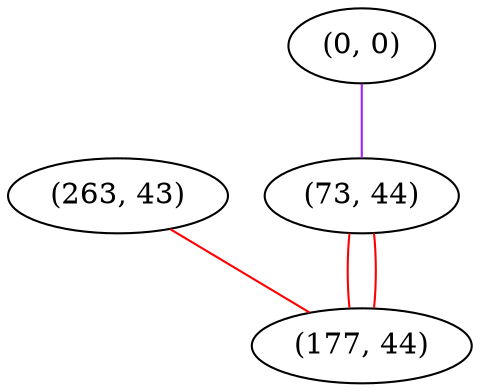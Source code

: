 graph "" {
"(263, 43)";
"(0, 0)";
"(73, 44)";
"(177, 44)";
"(263, 43)" -- "(177, 44)"  [color=red, key=0, weight=1];
"(0, 0)" -- "(73, 44)"  [color=purple, key=0, weight=4];
"(73, 44)" -- "(177, 44)"  [color=red, key=0, weight=1];
"(73, 44)" -- "(177, 44)"  [color=red, key=1, weight=1];
}

